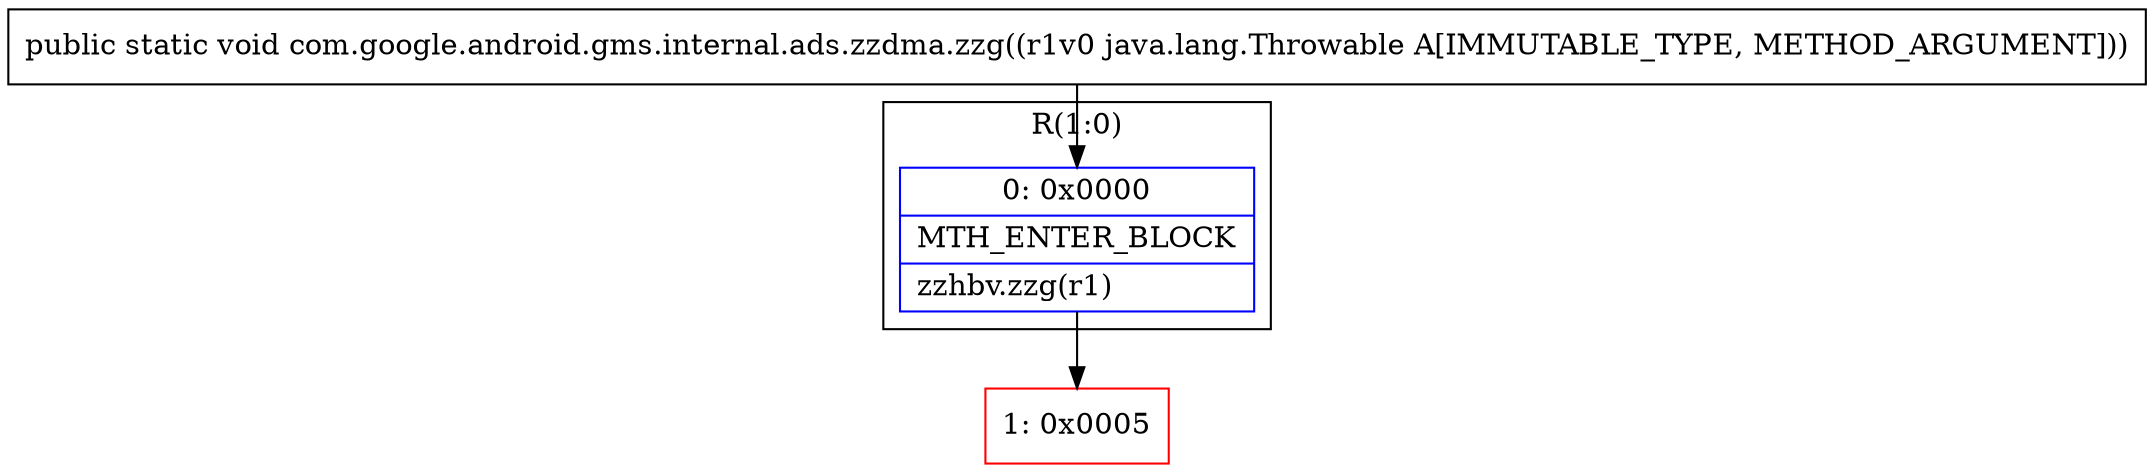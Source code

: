 digraph "CFG forcom.google.android.gms.internal.ads.zzdma.zzg(Ljava\/lang\/Throwable;)V" {
subgraph cluster_Region_699722636 {
label = "R(1:0)";
node [shape=record,color=blue];
Node_0 [shape=record,label="{0\:\ 0x0000|MTH_ENTER_BLOCK\l|zzhbv.zzg(r1)\l}"];
}
Node_1 [shape=record,color=red,label="{1\:\ 0x0005}"];
MethodNode[shape=record,label="{public static void com.google.android.gms.internal.ads.zzdma.zzg((r1v0 java.lang.Throwable A[IMMUTABLE_TYPE, METHOD_ARGUMENT])) }"];
MethodNode -> Node_0;
Node_0 -> Node_1;
}

